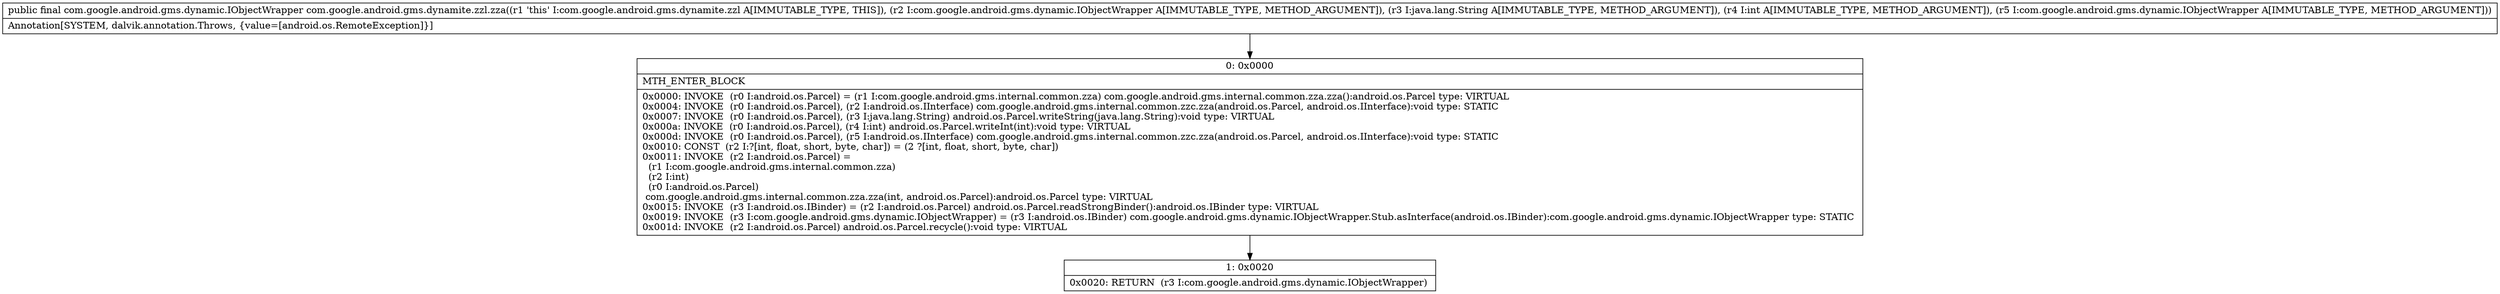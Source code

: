 digraph "CFG forcom.google.android.gms.dynamite.zzl.zza(Lcom\/google\/android\/gms\/dynamic\/IObjectWrapper;Ljava\/lang\/String;ILcom\/google\/android\/gms\/dynamic\/IObjectWrapper;)Lcom\/google\/android\/gms\/dynamic\/IObjectWrapper;" {
Node_0 [shape=record,label="{0\:\ 0x0000|MTH_ENTER_BLOCK\l|0x0000: INVOKE  (r0 I:android.os.Parcel) = (r1 I:com.google.android.gms.internal.common.zza) com.google.android.gms.internal.common.zza.zza():android.os.Parcel type: VIRTUAL \l0x0004: INVOKE  (r0 I:android.os.Parcel), (r2 I:android.os.IInterface) com.google.android.gms.internal.common.zzc.zza(android.os.Parcel, android.os.IInterface):void type: STATIC \l0x0007: INVOKE  (r0 I:android.os.Parcel), (r3 I:java.lang.String) android.os.Parcel.writeString(java.lang.String):void type: VIRTUAL \l0x000a: INVOKE  (r0 I:android.os.Parcel), (r4 I:int) android.os.Parcel.writeInt(int):void type: VIRTUAL \l0x000d: INVOKE  (r0 I:android.os.Parcel), (r5 I:android.os.IInterface) com.google.android.gms.internal.common.zzc.zza(android.os.Parcel, android.os.IInterface):void type: STATIC \l0x0010: CONST  (r2 I:?[int, float, short, byte, char]) = (2 ?[int, float, short, byte, char]) \l0x0011: INVOKE  (r2 I:android.os.Parcel) = \l  (r1 I:com.google.android.gms.internal.common.zza)\l  (r2 I:int)\l  (r0 I:android.os.Parcel)\l com.google.android.gms.internal.common.zza.zza(int, android.os.Parcel):android.os.Parcel type: VIRTUAL \l0x0015: INVOKE  (r3 I:android.os.IBinder) = (r2 I:android.os.Parcel) android.os.Parcel.readStrongBinder():android.os.IBinder type: VIRTUAL \l0x0019: INVOKE  (r3 I:com.google.android.gms.dynamic.IObjectWrapper) = (r3 I:android.os.IBinder) com.google.android.gms.dynamic.IObjectWrapper.Stub.asInterface(android.os.IBinder):com.google.android.gms.dynamic.IObjectWrapper type: STATIC \l0x001d: INVOKE  (r2 I:android.os.Parcel) android.os.Parcel.recycle():void type: VIRTUAL \l}"];
Node_1 [shape=record,label="{1\:\ 0x0020|0x0020: RETURN  (r3 I:com.google.android.gms.dynamic.IObjectWrapper) \l}"];
MethodNode[shape=record,label="{public final com.google.android.gms.dynamic.IObjectWrapper com.google.android.gms.dynamite.zzl.zza((r1 'this' I:com.google.android.gms.dynamite.zzl A[IMMUTABLE_TYPE, THIS]), (r2 I:com.google.android.gms.dynamic.IObjectWrapper A[IMMUTABLE_TYPE, METHOD_ARGUMENT]), (r3 I:java.lang.String A[IMMUTABLE_TYPE, METHOD_ARGUMENT]), (r4 I:int A[IMMUTABLE_TYPE, METHOD_ARGUMENT]), (r5 I:com.google.android.gms.dynamic.IObjectWrapper A[IMMUTABLE_TYPE, METHOD_ARGUMENT]))  | Annotation[SYSTEM, dalvik.annotation.Throws, \{value=[android.os.RemoteException]\}]\l}"];
MethodNode -> Node_0;
Node_0 -> Node_1;
}

